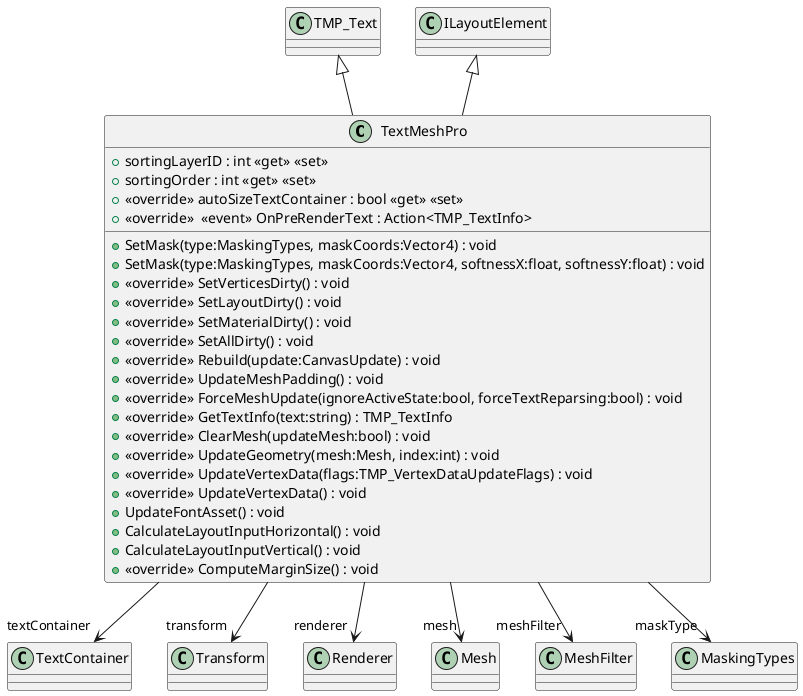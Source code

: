 @startuml
class TextMeshPro {
    + sortingLayerID : int <<get>> <<set>>
    + sortingOrder : int <<get>> <<set>>
    + <<override>> autoSizeTextContainer : bool <<get>> <<set>>
    + SetMask(type:MaskingTypes, maskCoords:Vector4) : void
    + SetMask(type:MaskingTypes, maskCoords:Vector4, softnessX:float, softnessY:float) : void
    + <<override>> SetVerticesDirty() : void
    + <<override>> SetLayoutDirty() : void
    + <<override>> SetMaterialDirty() : void
    + <<override>> SetAllDirty() : void
    + <<override>> Rebuild(update:CanvasUpdate) : void
    + <<override>> UpdateMeshPadding() : void
    + <<override>> ForceMeshUpdate(ignoreActiveState:bool, forceTextReparsing:bool) : void
    + <<override>> GetTextInfo(text:string) : TMP_TextInfo
    + <<override>> ClearMesh(updateMesh:bool) : void
    + <<override>>  <<event>> OnPreRenderText : Action<TMP_TextInfo> 
    + <<override>> UpdateGeometry(mesh:Mesh, index:int) : void
    + <<override>> UpdateVertexData(flags:TMP_VertexDataUpdateFlags) : void
    + <<override>> UpdateVertexData() : void
    + UpdateFontAsset() : void
    + CalculateLayoutInputHorizontal() : void
    + CalculateLayoutInputVertical() : void
    + <<override>> ComputeMarginSize() : void
}
TMP_Text <|-- TextMeshPro
ILayoutElement <|-- TextMeshPro
TextMeshPro --> "textContainer" TextContainer
TextMeshPro --> "transform" Transform
TextMeshPro --> "renderer" Renderer
TextMeshPro --> "mesh" Mesh
TextMeshPro --> "meshFilter" MeshFilter
TextMeshPro --> "maskType" MaskingTypes
@enduml
